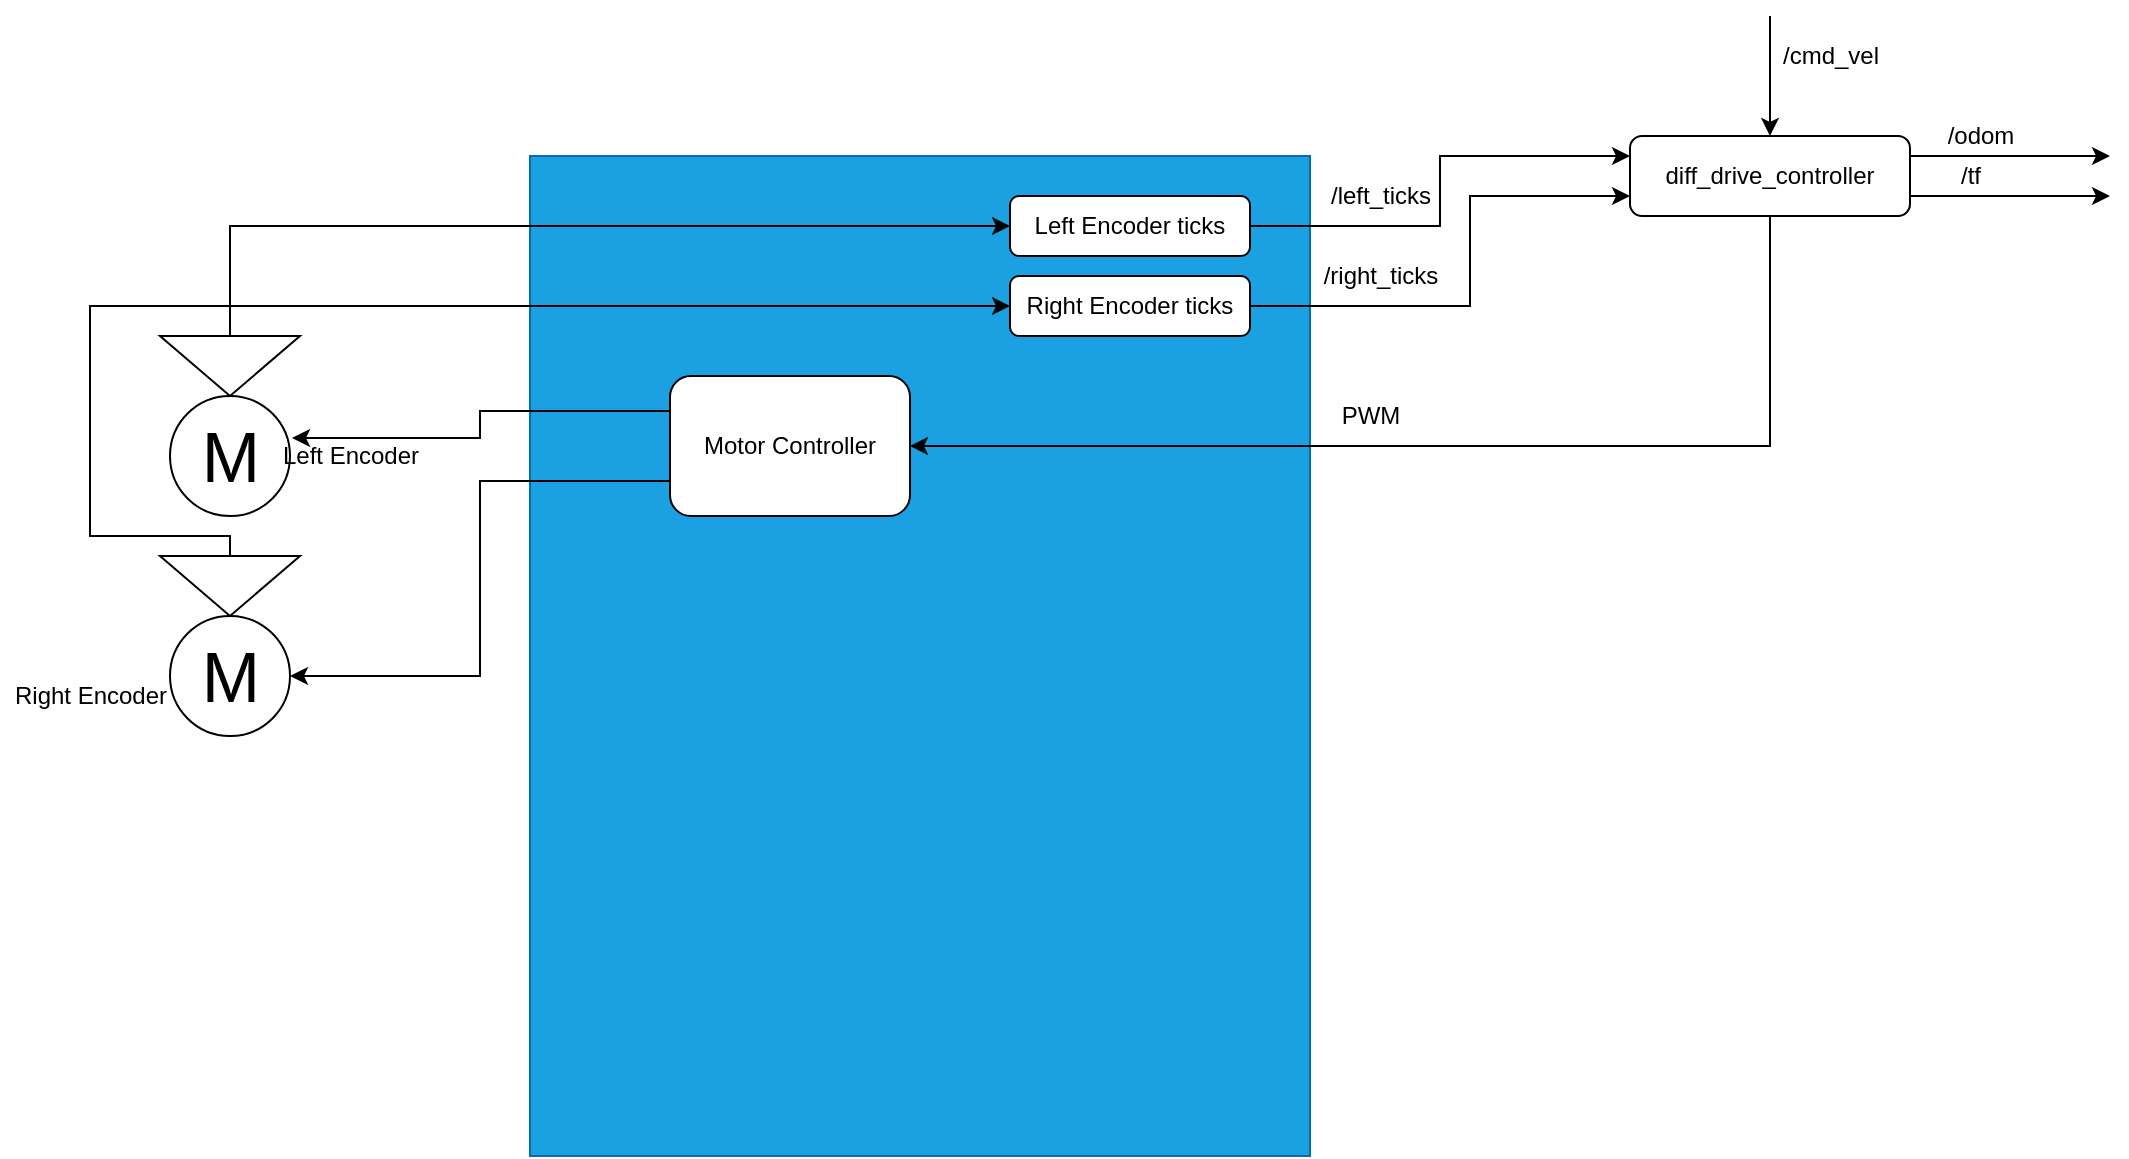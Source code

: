 <mxfile version="13.7.3" type="device"><diagram id="T1ujrAgQvP1kT3j58Doi" name="Page-1"><mxGraphModel dx="2272" dy="779" grid="1" gridSize="10" guides="1" tooltips="1" connect="1" arrows="1" fold="1" page="1" pageScale="1" pageWidth="850" pageHeight="1100" math="0" shadow="0"><root><mxCell id="0"/><mxCell id="1" parent="0"/><mxCell id="-kZiZ8aSVirMfQiszM9l-3" value="" style="rounded=0;whiteSpace=wrap;html=1;fillColor=#1ba1e2;strokeColor=#006EAF;fontColor=#ffffff;" vertex="1" parent="1"><mxGeometry x="-230" y="90" width="390" height="500" as="geometry"/></mxCell><mxCell id="-kZiZ8aSVirMfQiszM9l-8" style="edgeStyle=orthogonalEdgeStyle;rounded=0;orthogonalLoop=1;jettySize=auto;html=1;entryX=0;entryY=0.25;entryDx=0;entryDy=0;" edge="1" parent="1" source="-kZiZ8aSVirMfQiszM9l-5" target="-kZiZ8aSVirMfQiszM9l-7"><mxGeometry relative="1" as="geometry"/></mxCell><mxCell id="-kZiZ8aSVirMfQiszM9l-5" value="Left Encoder ticks" style="rounded=1;whiteSpace=wrap;html=1;" vertex="1" parent="1"><mxGeometry x="10" y="110" width="120" height="30" as="geometry"/></mxCell><mxCell id="-kZiZ8aSVirMfQiszM9l-9" style="edgeStyle=orthogonalEdgeStyle;rounded=0;orthogonalLoop=1;jettySize=auto;html=1;entryX=0;entryY=0.75;entryDx=0;entryDy=0;" edge="1" parent="1" source="-kZiZ8aSVirMfQiszM9l-6" target="-kZiZ8aSVirMfQiszM9l-7"><mxGeometry relative="1" as="geometry"><Array as="points"><mxPoint x="240" y="165"/><mxPoint x="240" y="110"/></Array></mxGeometry></mxCell><mxCell id="-kZiZ8aSVirMfQiszM9l-6" value="Right Encoder ticks" style="rounded=1;whiteSpace=wrap;html=1;" vertex="1" parent="1"><mxGeometry x="10" y="150" width="120" height="30" as="geometry"/></mxCell><mxCell id="-kZiZ8aSVirMfQiszM9l-13" style="edgeStyle=orthogonalEdgeStyle;rounded=0;orthogonalLoop=1;jettySize=auto;html=1;exitX=1;exitY=0.25;exitDx=0;exitDy=0;" edge="1" parent="1" source="-kZiZ8aSVirMfQiszM9l-7"><mxGeometry relative="1" as="geometry"><mxPoint x="560" y="90" as="targetPoint"/></mxGeometry></mxCell><mxCell id="-kZiZ8aSVirMfQiszM9l-14" style="edgeStyle=orthogonalEdgeStyle;rounded=0;orthogonalLoop=1;jettySize=auto;html=1;exitX=1;exitY=0.75;exitDx=0;exitDy=0;" edge="1" parent="1" source="-kZiZ8aSVirMfQiszM9l-7"><mxGeometry relative="1" as="geometry"><mxPoint x="560" y="110" as="targetPoint"/></mxGeometry></mxCell><mxCell id="-kZiZ8aSVirMfQiszM9l-34" style="edgeStyle=orthogonalEdgeStyle;rounded=0;orthogonalLoop=1;jettySize=auto;html=1;exitX=0.5;exitY=1;exitDx=0;exitDy=0;entryX=1;entryY=0.5;entryDx=0;entryDy=0;" edge="1" parent="1" source="-kZiZ8aSVirMfQiszM9l-7" target="-kZiZ8aSVirMfQiszM9l-17"><mxGeometry relative="1" as="geometry"/></mxCell><mxCell id="-kZiZ8aSVirMfQiszM9l-7" value="diff_drive_controller" style="rounded=1;whiteSpace=wrap;html=1;" vertex="1" parent="1"><mxGeometry x="320" y="80" width="140" height="40" as="geometry"/></mxCell><mxCell id="-kZiZ8aSVirMfQiszM9l-10" value="/left_ticks" style="text;html=1;align=center;verticalAlign=middle;resizable=0;points=[];autosize=1;" vertex="1" parent="1"><mxGeometry x="160" y="100" width="70" height="20" as="geometry"/></mxCell><mxCell id="-kZiZ8aSVirMfQiszM9l-12" value="/odom" style="text;html=1;align=center;verticalAlign=middle;resizable=0;points=[];autosize=1;" vertex="1" parent="1"><mxGeometry x="470" y="70" width="50" height="20" as="geometry"/></mxCell><mxCell id="-kZiZ8aSVirMfQiszM9l-15" value="/tf" style="text;html=1;align=center;verticalAlign=middle;resizable=0;points=[];autosize=1;" vertex="1" parent="1"><mxGeometry x="475" y="90" width="30" height="20" as="geometry"/></mxCell><mxCell id="-kZiZ8aSVirMfQiszM9l-16" value="/right_ticks" style="text;html=1;align=center;verticalAlign=middle;resizable=0;points=[];autosize=1;" vertex="1" parent="1"><mxGeometry x="160" y="140" width="70" height="20" as="geometry"/></mxCell><mxCell id="-kZiZ8aSVirMfQiszM9l-22" style="edgeStyle=orthogonalEdgeStyle;rounded=0;orthogonalLoop=1;jettySize=auto;html=1;exitX=0;exitY=0.25;exitDx=0;exitDy=0;entryX=1.017;entryY=0.35;entryDx=0;entryDy=0;entryPerimeter=0;" edge="1" parent="1" source="-kZiZ8aSVirMfQiszM9l-17" target="-kZiZ8aSVirMfQiszM9l-19"><mxGeometry relative="1" as="geometry"/></mxCell><mxCell id="-kZiZ8aSVirMfQiszM9l-23" style="edgeStyle=orthogonalEdgeStyle;rounded=0;orthogonalLoop=1;jettySize=auto;html=1;exitX=0;exitY=0.75;exitDx=0;exitDy=0;entryX=1;entryY=0.5;entryDx=0;entryDy=0;" edge="1" parent="1" source="-kZiZ8aSVirMfQiszM9l-17" target="-kZiZ8aSVirMfQiszM9l-20"><mxGeometry relative="1" as="geometry"/></mxCell><mxCell id="-kZiZ8aSVirMfQiszM9l-17" value="Motor Controller" style="rounded=1;whiteSpace=wrap;html=1;" vertex="1" parent="1"><mxGeometry x="-160" y="200" width="120" height="70" as="geometry"/></mxCell><mxCell id="-kZiZ8aSVirMfQiszM9l-19" value="M" style="verticalLabelPosition=middle;shadow=0;dashed=0;align=center;html=1;verticalAlign=middle;strokeWidth=1;shape=ellipse;aspect=fixed;fontSize=35;" vertex="1" parent="1"><mxGeometry x="-410" y="210" width="60" height="60" as="geometry"/></mxCell><mxCell id="-kZiZ8aSVirMfQiszM9l-20" value="M" style="verticalLabelPosition=middle;shadow=0;dashed=0;align=center;html=1;verticalAlign=middle;strokeWidth=1;shape=ellipse;aspect=fixed;fontSize=35;" vertex="1" parent="1"><mxGeometry x="-410" y="320" width="60" height="60" as="geometry"/></mxCell><mxCell id="-kZiZ8aSVirMfQiszM9l-26" style="edgeStyle=orthogonalEdgeStyle;rounded=0;orthogonalLoop=1;jettySize=auto;html=1;exitX=0;exitY=0.5;exitDx=0;exitDy=0;entryX=0;entryY=0.5;entryDx=0;entryDy=0;" edge="1" parent="1" source="-kZiZ8aSVirMfQiszM9l-24" target="-kZiZ8aSVirMfQiszM9l-5"><mxGeometry relative="1" as="geometry"/></mxCell><mxCell id="-kZiZ8aSVirMfQiszM9l-24" value="" style="triangle;whiteSpace=wrap;html=1;rotation=90;" vertex="1" parent="1"><mxGeometry x="-395" y="160" width="30" height="70" as="geometry"/></mxCell><mxCell id="-kZiZ8aSVirMfQiszM9l-27" style="edgeStyle=orthogonalEdgeStyle;rounded=0;orthogonalLoop=1;jettySize=auto;html=1;exitX=0;exitY=0.5;exitDx=0;exitDy=0;entryX=0;entryY=0.5;entryDx=0;entryDy=0;" edge="1" parent="1" source="-kZiZ8aSVirMfQiszM9l-25" target="-kZiZ8aSVirMfQiszM9l-6"><mxGeometry relative="1" as="geometry"><Array as="points"><mxPoint x="-380" y="280"/><mxPoint x="-450" y="280"/><mxPoint x="-450" y="165"/></Array></mxGeometry></mxCell><mxCell id="-kZiZ8aSVirMfQiszM9l-25" value="" style="triangle;whiteSpace=wrap;html=1;rotation=90;" vertex="1" parent="1"><mxGeometry x="-395" y="270" width="30" height="70" as="geometry"/></mxCell><mxCell id="-kZiZ8aSVirMfQiszM9l-28" value="Right Encoder" style="text;html=1;align=center;verticalAlign=middle;resizable=0;points=[];autosize=1;" vertex="1" parent="1"><mxGeometry x="-495" y="350" width="90" height="20" as="geometry"/></mxCell><mxCell id="-kZiZ8aSVirMfQiszM9l-29" value="Left Encoder" style="text;html=1;align=center;verticalAlign=middle;resizable=0;points=[];autosize=1;" vertex="1" parent="1"><mxGeometry x="-360" y="230" width="80" height="20" as="geometry"/></mxCell><mxCell id="-kZiZ8aSVirMfQiszM9l-30" value="" style="endArrow=classic;html=1;entryX=0.5;entryY=0;entryDx=0;entryDy=0;" edge="1" parent="1" target="-kZiZ8aSVirMfQiszM9l-7"><mxGeometry width="50" height="50" relative="1" as="geometry"><mxPoint x="390" y="20" as="sourcePoint"/><mxPoint x="340" y="270" as="targetPoint"/></mxGeometry></mxCell><mxCell id="-kZiZ8aSVirMfQiszM9l-31" value="/cmd_vel" style="text;html=1;align=center;verticalAlign=middle;resizable=0;points=[];autosize=1;" vertex="1" parent="1"><mxGeometry x="390" y="30" width="60" height="20" as="geometry"/></mxCell><mxCell id="-kZiZ8aSVirMfQiszM9l-33" value="PWM" style="text;html=1;align=center;verticalAlign=middle;resizable=0;points=[];autosize=1;" vertex="1" parent="1"><mxGeometry x="170" y="210" width="40" height="20" as="geometry"/></mxCell></root></mxGraphModel></diagram></mxfile>